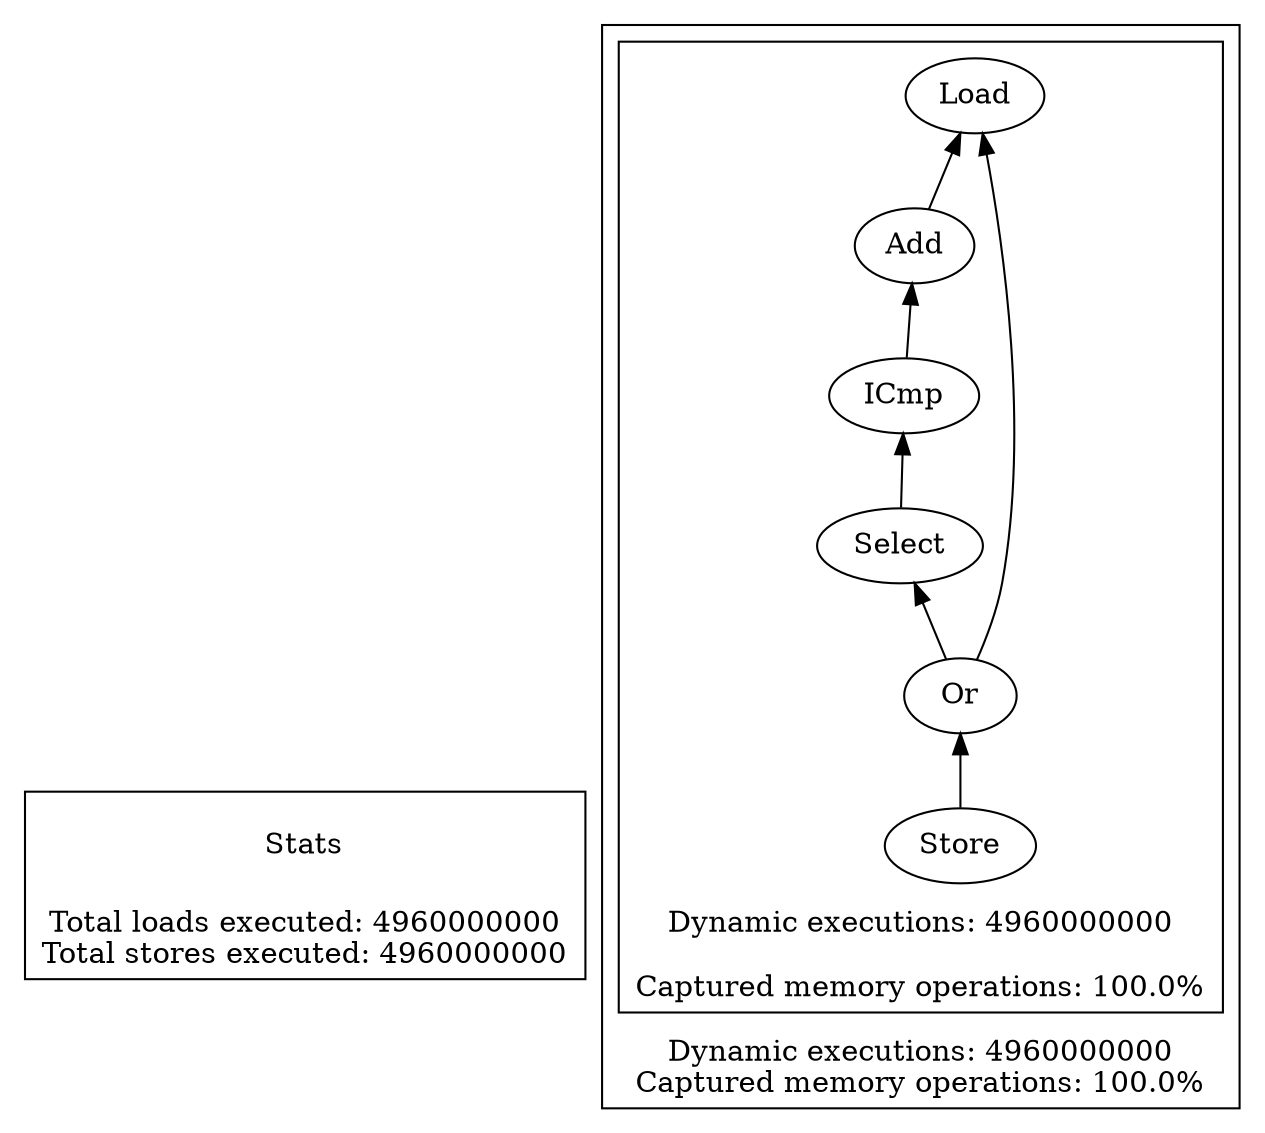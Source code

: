 strict digraph {
rankdir=BT
subgraph {
Stats [shape=plaintext]
cluster=true
label="Total loads executed: 4960000000\nTotal stores executed: 4960000000"
}
subgraph {
subgraph {
"0_0_28" [label="Select"]
"0_0_27" [label="ICmp"]
"0_0_28" -> "0_0_27"
"0_0_26" [label="Add"]
"0_0_25" [label="Load"]
"0_0_26" -> "0_0_25"
{
rank=min
"0_0_31" [label="Store"]
}
"0_0_29" [label="Or"]
"0_0_31" -> "0_0_29"
"0_0_29" -> "0_0_25"
"0_0_29" -> "0_0_28"
"0_0_27" -> "0_0_26"
cluster=true
label="Dynamic executions: 4960000000\n\nCaptured memory operations: 100.0%"
}
cluster=true
label="Dynamic executions: 4960000000\nCaptured memory operations: 100.0%"
}
}
